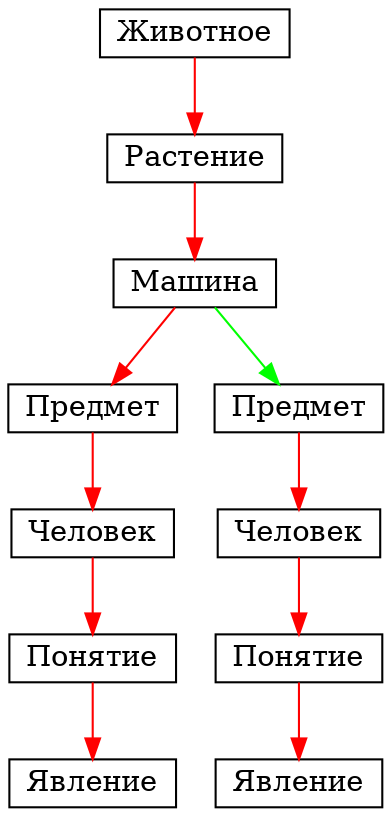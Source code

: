 digraph list {
	node [shape = record,height=.1];
	"node7" [label = "<f0>Явление" ] ;
	"node6" [label = "<f0>Понятие" ] ;
	"node5" [label = "<f0>Человек" ] ;
	"node4" [label = "<f0>Предмет" ] ;
	"node11" [label = "<f0>Явление" ] ;
	"node10" [label = "<f0>Понятие" ] ;
	"node9" [label = "<f0>Человек" ] ;
	"node8" [label = "<f0>Предмет" ] ;
	"node3" [label = "<f0>Машина" ] ;
	"node2" [label = "<f0>Растение" ] ;
	"node1" [label = "<f0>Животное" ] ;
	"node6":f0 -> "node7":f0 [color=red];
	"node5":f0 -> "node6":f0 [color=red];
	"node4":f0 -> "node5":f0 [color=red];
	"node10":f0 -> "node11":f0 [color=red];
	"node9":f0 -> "node10":f0 [color=red];
	"node8":f0 -> "node9":f0 [color=red];
	"node3":f0 -> "node4":f0 [color=red];
	"node3":f0 -> "node8":f0  [color=green];
	"node2":f0 -> "node3":f0 [color=red];
	"node1":f0 -> "node2":f0 [color=red];
}